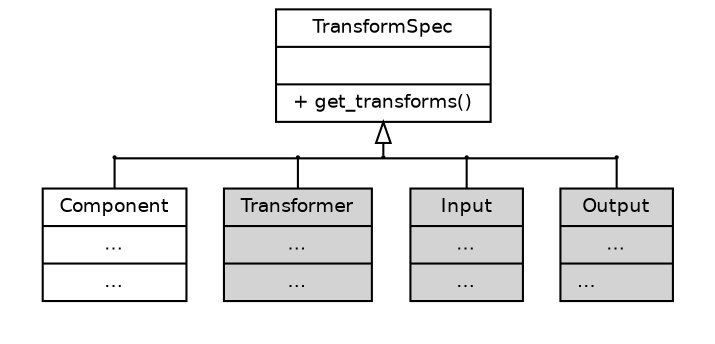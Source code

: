digraph G {
    graph [
        fontname = "Bitstream Vera Sans"
        fontsize = 9
        ranksep = 0.2
        center = true
        compound = true
        splines = ortho
    ]
    node [
        fontname = "Bitstream Vera Sans"
        fontsize = 9
        shape = "record"
    ]
    edge [
        arrowtail = empty
        fontname = "Bitstream Vera Sans"
        fontsize = 9
    ]

    TransformSpec [
        label = "{TransformSpec
        |
        |+ get_transforms()\l}"
    ]
    Component [
        label = "{Component
        |...
        |...}"
    ]
    
    node [
        fillcolor = lightgrey
        style = filled
    ]
    Transformer [
        label = "{Transformer
        |...
        |...}"
    ]
    Input [
        label = "{Input
        |...
        |...}"
    ]
    Output [
        label = "{Output
        |...
        |...\l}"
    ]

    { rank = min ; TransformSpec }

    subgraph cluster0 {
        graph [
            penwidth = 0
        ]
        // elbow nodes
        node [
            shape = circle
            label = ""
            height = 0
            width = 0
        ]
        a, b, c, d, e

        // elbow edges
        edge [
            arrowhead = none
            arrowtail = none
            dir = none
        ]

        a -> b -> c -> d -> e [ constraint = false ]
        e -> Component
        d -> Transformer
        b -> Input
        a -> Output
    }

    // inheritance hierarchy
    edge [
        arrowtail = empty
        dir = back
    ]

    TransformSpec -> c
}

